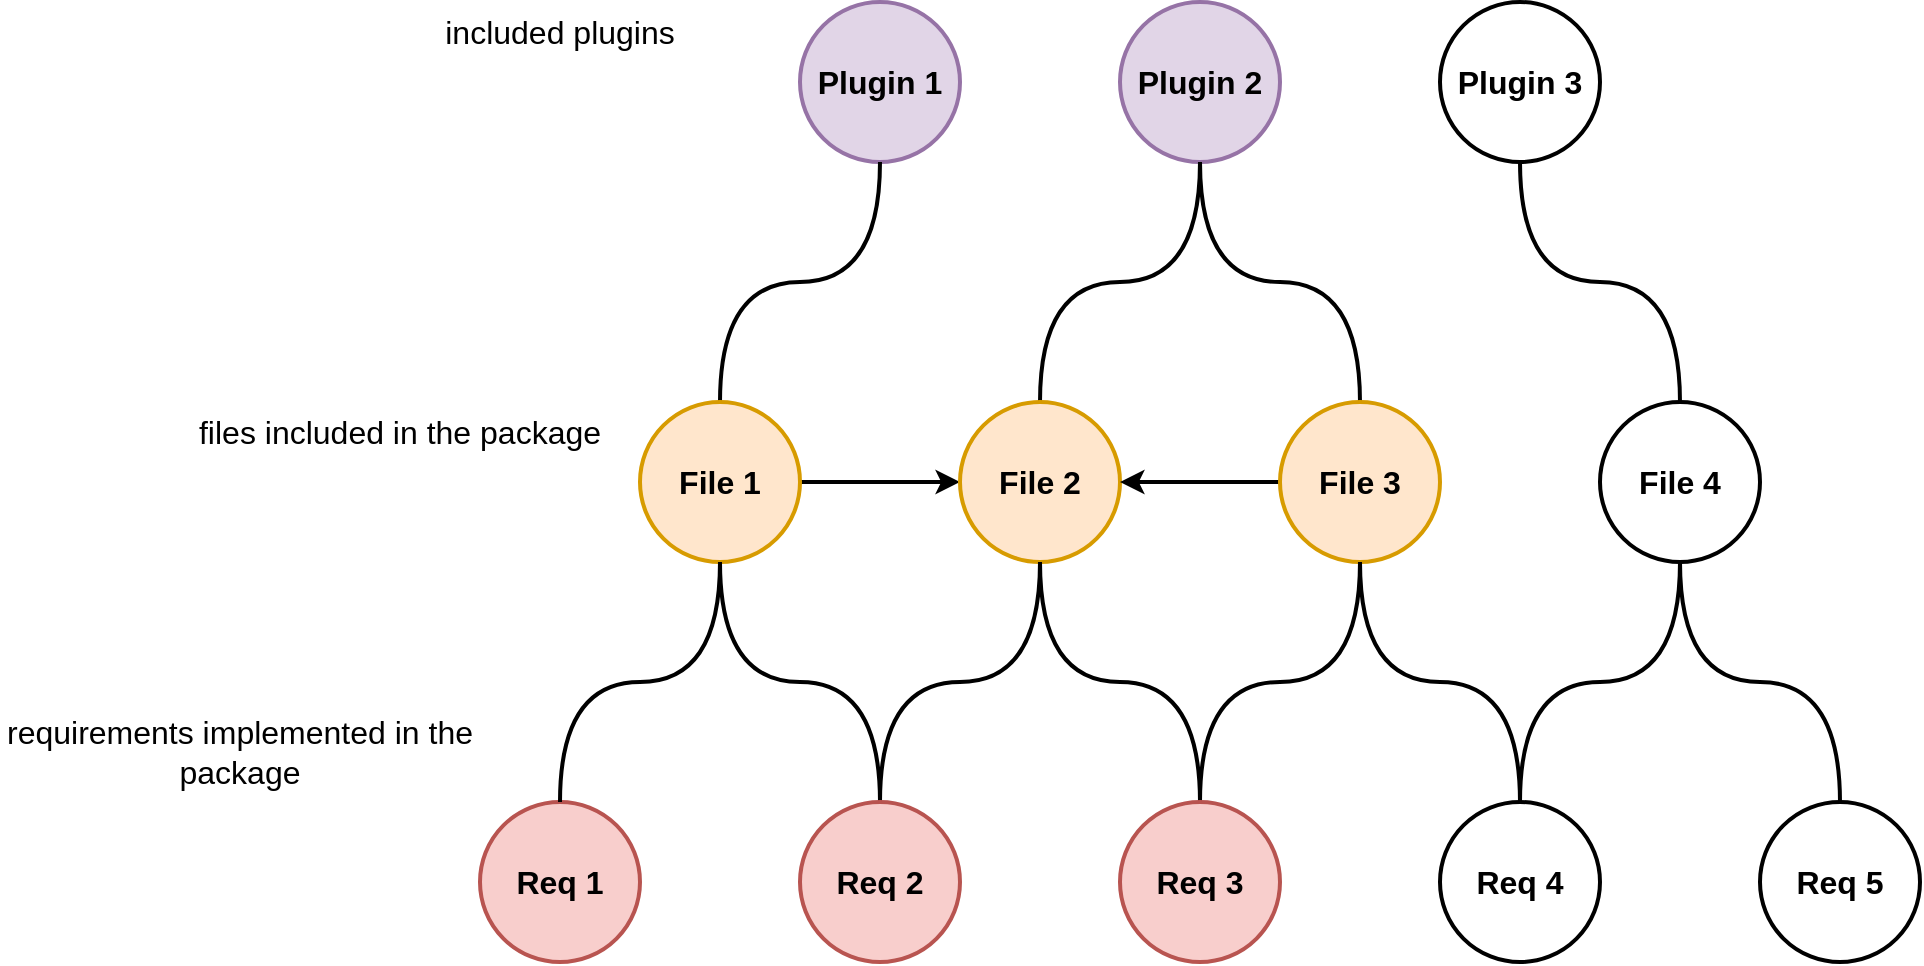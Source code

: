 <mxfile version="26.0.9">
  <diagram name="Страница — 1" id="9p0QI68jBKPmT8K-l8in">
    <mxGraphModel dx="2261" dy="844" grid="1" gridSize="10" guides="1" tooltips="1" connect="1" arrows="1" fold="1" page="1" pageScale="1" pageWidth="827" pageHeight="1169" math="1" shadow="0">
      <root>
        <mxCell id="0" />
        <mxCell id="1" parent="0" />
        <mxCell id="xRNSuGFzqD08a6uNSY0O-1" value="Plugin 1" style="ellipse;whiteSpace=wrap;html=1;aspect=fixed;strokeWidth=2;fontSize=16;fontStyle=1;fillColor=#e1d5e7;strokeColor=#9673a6;" parent="1" vertex="1">
          <mxGeometry x="120" y="200" width="80" height="80" as="geometry" />
        </mxCell>
        <mxCell id="xRNSuGFzqD08a6uNSY0O-2" value="Plugin&amp;nbsp;2" style="ellipse;whiteSpace=wrap;html=1;aspect=fixed;strokeWidth=2;fontSize=16;fontStyle=1;fillColor=#e1d5e7;strokeColor=#9673a6;" parent="1" vertex="1">
          <mxGeometry x="280" y="200" width="80" height="80" as="geometry" />
        </mxCell>
        <mxCell id="xRNSuGFzqD08a6uNSY0O-3" value="Plugin&amp;nbsp;3" style="ellipse;whiteSpace=wrap;html=1;aspect=fixed;strokeWidth=2;fontSize=16;fontStyle=1" parent="1" vertex="1">
          <mxGeometry x="440" y="200" width="80" height="80" as="geometry" />
        </mxCell>
        <mxCell id="xRNSuGFzqD08a6uNSY0O-23" style="edgeStyle=orthogonalEdgeStyle;curved=1;rounded=0;orthogonalLoop=1;jettySize=auto;html=1;exitX=0.5;exitY=0;exitDx=0;exitDy=0;entryX=0.5;entryY=1;entryDx=0;entryDy=0;endArrow=none;startFill=0;strokeWidth=2;strokeColor=#000000;" parent="1" source="xRNSuGFzqD08a6uNSY0O-4" target="xRNSuGFzqD08a6uNSY0O-1" edge="1">
          <mxGeometry relative="1" as="geometry">
            <mxPoint x="80" y="360" as="sourcePoint" />
          </mxGeometry>
        </mxCell>
        <mxCell id="xRNSuGFzqD08a6uNSY0O-39" style="edgeStyle=orthogonalEdgeStyle;curved=1;rounded=0;orthogonalLoop=1;jettySize=auto;html=1;exitX=1;exitY=0.5;exitDx=0;exitDy=0;entryX=0;entryY=0.5;entryDx=0;entryDy=0;strokeWidth=2;strokeColor=#000000;" parent="1" source="xRNSuGFzqD08a6uNSY0O-4" target="xRNSuGFzqD08a6uNSY0O-5" edge="1">
          <mxGeometry relative="1" as="geometry" />
        </mxCell>
        <mxCell id="xRNSuGFzqD08a6uNSY0O-4" value="File 1" style="ellipse;whiteSpace=wrap;html=1;aspect=fixed;strokeWidth=2;fontSize=16;fontStyle=1;fillColor=#ffe6cc;strokeColor=#d79b00;" parent="1" vertex="1">
          <mxGeometry x="40" y="400" width="80" height="80" as="geometry" />
        </mxCell>
        <mxCell id="xRNSuGFzqD08a6uNSY0O-24" style="edgeStyle=orthogonalEdgeStyle;curved=1;rounded=0;orthogonalLoop=1;jettySize=auto;html=1;exitX=0.5;exitY=0;exitDx=0;exitDy=0;entryX=0.5;entryY=1;entryDx=0;entryDy=0;endArrow=none;startFill=0;strokeWidth=2;strokeColor=#000000;" parent="1" source="xRNSuGFzqD08a6uNSY0O-5" target="xRNSuGFzqD08a6uNSY0O-2" edge="1">
          <mxGeometry relative="1" as="geometry">
            <mxPoint x="240" y="360" as="sourcePoint" />
          </mxGeometry>
        </mxCell>
        <mxCell id="xRNSuGFzqD08a6uNSY0O-5" value="File 2" style="ellipse;whiteSpace=wrap;html=1;aspect=fixed;strokeWidth=2;fontSize=16;fontStyle=1;fillColor=#ffe6cc;strokeColor=#d79b00;" parent="1" vertex="1">
          <mxGeometry x="200" y="400" width="80" height="80" as="geometry" />
        </mxCell>
        <mxCell id="xRNSuGFzqD08a6uNSY0O-25" style="edgeStyle=orthogonalEdgeStyle;curved=1;rounded=0;orthogonalLoop=1;jettySize=auto;html=1;exitX=0.5;exitY=0;exitDx=0;exitDy=0;entryX=0.5;entryY=1;entryDx=0;entryDy=0;endArrow=none;startFill=0;strokeWidth=2;strokeColor=#000000;" parent="1" source="xRNSuGFzqD08a6uNSY0O-6" target="xRNSuGFzqD08a6uNSY0O-2" edge="1">
          <mxGeometry relative="1" as="geometry">
            <mxPoint x="400" y="360" as="sourcePoint" />
          </mxGeometry>
        </mxCell>
        <mxCell id="xRNSuGFzqD08a6uNSY0O-40" style="edgeStyle=orthogonalEdgeStyle;curved=1;rounded=0;orthogonalLoop=1;jettySize=auto;html=1;exitX=0;exitY=0.5;exitDx=0;exitDy=0;entryX=1;entryY=0.5;entryDx=0;entryDy=0;strokeWidth=2;strokeColor=#000000;" parent="1" source="xRNSuGFzqD08a6uNSY0O-6" target="xRNSuGFzqD08a6uNSY0O-5" edge="1">
          <mxGeometry relative="1" as="geometry" />
        </mxCell>
        <mxCell id="xRNSuGFzqD08a6uNSY0O-6" value="File 3" style="ellipse;whiteSpace=wrap;html=1;aspect=fixed;strokeWidth=2;fontSize=16;fontStyle=1;fillColor=#ffe6cc;strokeColor=#d79b00;" parent="1" vertex="1">
          <mxGeometry x="360" y="400" width="80" height="80" as="geometry" />
        </mxCell>
        <mxCell id="xRNSuGFzqD08a6uNSY0O-26" style="edgeStyle=orthogonalEdgeStyle;curved=1;rounded=0;orthogonalLoop=1;jettySize=auto;html=1;exitX=0.5;exitY=0;exitDx=0;exitDy=0;entryX=0.5;entryY=1;entryDx=0;entryDy=0;endArrow=none;startFill=0;strokeWidth=2;strokeColor=#000000;" parent="1" source="xRNSuGFzqD08a6uNSY0O-7" target="xRNSuGFzqD08a6uNSY0O-3" edge="1">
          <mxGeometry relative="1" as="geometry">
            <mxPoint x="560" y="360" as="sourcePoint" />
          </mxGeometry>
        </mxCell>
        <mxCell id="xRNSuGFzqD08a6uNSY0O-7" value="File 4" style="ellipse;whiteSpace=wrap;html=1;aspect=fixed;strokeWidth=2;fontSize=16;fontStyle=1" parent="1" vertex="1">
          <mxGeometry x="520" y="400" width="80" height="80" as="geometry" />
        </mxCell>
        <mxCell id="xRNSuGFzqD08a6uNSY0O-8" value="Req 1" style="ellipse;whiteSpace=wrap;html=1;aspect=fixed;strokeWidth=2;fontSize=16;fontStyle=1;gradientDirection=south;fillColor=#f8cecc;strokeColor=#b85450;" parent="1" vertex="1">
          <mxGeometry x="-40" y="600" width="80" height="80" as="geometry" />
        </mxCell>
        <mxCell id="xRNSuGFzqD08a6uNSY0O-17" style="edgeStyle=orthogonalEdgeStyle;curved=1;rounded=0;orthogonalLoop=1;jettySize=auto;html=1;exitX=0.5;exitY=0;exitDx=0;exitDy=0;entryX=0.5;entryY=1;entryDx=0;entryDy=0;endArrow=none;startFill=0;strokeWidth=2;strokeColor=#000000;" parent="1" source="xRNSuGFzqD08a6uNSY0O-9" target="xRNSuGFzqD08a6uNSY0O-4" edge="1">
          <mxGeometry relative="1" as="geometry">
            <mxPoint x="80" y="520" as="targetPoint" />
          </mxGeometry>
        </mxCell>
        <mxCell id="xRNSuGFzqD08a6uNSY0O-18" style="edgeStyle=orthogonalEdgeStyle;curved=1;rounded=0;orthogonalLoop=1;jettySize=auto;html=1;exitX=0.5;exitY=0;exitDx=0;exitDy=0;entryX=0.5;entryY=1;entryDx=0;entryDy=0;endArrow=none;startFill=0;strokeWidth=2;strokeColor=#000000;" parent="1" source="xRNSuGFzqD08a6uNSY0O-9" target="xRNSuGFzqD08a6uNSY0O-5" edge="1">
          <mxGeometry relative="1" as="geometry">
            <mxPoint x="240" y="520" as="targetPoint" />
          </mxGeometry>
        </mxCell>
        <mxCell id="xRNSuGFzqD08a6uNSY0O-9" value="Req 2" style="ellipse;whiteSpace=wrap;html=1;aspect=fixed;strokeWidth=2;fontSize=16;fontStyle=1;fillColor=#f8cecc;strokeColor=#b85450;" parent="1" vertex="1">
          <mxGeometry x="120" y="600" width="80" height="80" as="geometry" />
        </mxCell>
        <mxCell id="xRNSuGFzqD08a6uNSY0O-19" style="edgeStyle=orthogonalEdgeStyle;curved=1;rounded=0;orthogonalLoop=1;jettySize=auto;html=1;exitX=0.5;exitY=0;exitDx=0;exitDy=0;entryX=0.5;entryY=1;entryDx=0;entryDy=0;endArrow=none;startFill=0;strokeWidth=2;strokeColor=#000000;" parent="1" source="xRNSuGFzqD08a6uNSY0O-10" target="xRNSuGFzqD08a6uNSY0O-5" edge="1">
          <mxGeometry relative="1" as="geometry">
            <mxPoint x="240" y="520" as="targetPoint" />
          </mxGeometry>
        </mxCell>
        <mxCell id="xRNSuGFzqD08a6uNSY0O-20" style="edgeStyle=orthogonalEdgeStyle;curved=1;rounded=0;orthogonalLoop=1;jettySize=auto;html=1;exitX=0.5;exitY=0;exitDx=0;exitDy=0;entryX=0.5;entryY=1;entryDx=0;entryDy=0;endArrow=none;startFill=0;strokeWidth=2;strokeColor=#000000;" parent="1" source="xRNSuGFzqD08a6uNSY0O-10" target="xRNSuGFzqD08a6uNSY0O-6" edge="1">
          <mxGeometry relative="1" as="geometry">
            <mxPoint x="400" y="520" as="targetPoint" />
          </mxGeometry>
        </mxCell>
        <mxCell id="xRNSuGFzqD08a6uNSY0O-10" value="Req 3" style="ellipse;whiteSpace=wrap;html=1;aspect=fixed;strokeWidth=2;fontSize=16;fontStyle=1;fillColor=#f8cecc;strokeColor=#b85450;" parent="1" vertex="1">
          <mxGeometry x="280" y="600" width="80" height="80" as="geometry" />
        </mxCell>
        <mxCell id="xRNSuGFzqD08a6uNSY0O-21" style="edgeStyle=orthogonalEdgeStyle;curved=1;rounded=0;orthogonalLoop=1;jettySize=auto;html=1;exitX=0.5;exitY=0;exitDx=0;exitDy=0;entryX=0.5;entryY=1;entryDx=0;entryDy=0;endArrow=none;startFill=0;strokeWidth=2;strokeColor=#000000;" parent="1" source="xRNSuGFzqD08a6uNSY0O-11" target="xRNSuGFzqD08a6uNSY0O-6" edge="1">
          <mxGeometry relative="1" as="geometry">
            <mxPoint x="400" y="520" as="targetPoint" />
          </mxGeometry>
        </mxCell>
        <mxCell id="-2oWbkMC98u7g9xgPzwJ-1" style="edgeStyle=orthogonalEdgeStyle;curved=1;rounded=0;orthogonalLoop=1;jettySize=auto;html=1;exitX=0.5;exitY=0;exitDx=0;exitDy=0;entryX=0.5;entryY=1;entryDx=0;entryDy=0;endArrow=none;endFill=0;strokeWidth=2;" parent="1" source="xRNSuGFzqD08a6uNSY0O-11" target="xRNSuGFzqD08a6uNSY0O-7" edge="1">
          <mxGeometry relative="1" as="geometry" />
        </mxCell>
        <mxCell id="xRNSuGFzqD08a6uNSY0O-11" value="Req 4" style="ellipse;whiteSpace=wrap;html=1;aspect=fixed;strokeWidth=2;fontSize=16;fontStyle=1" parent="1" vertex="1">
          <mxGeometry x="440" y="600" width="80" height="80" as="geometry" />
        </mxCell>
        <mxCell id="xRNSuGFzqD08a6uNSY0O-22" style="edgeStyle=orthogonalEdgeStyle;curved=1;rounded=0;orthogonalLoop=1;jettySize=auto;html=1;exitX=0.5;exitY=0;exitDx=0;exitDy=0;entryX=0.5;entryY=1;entryDx=0;entryDy=0;endArrow=none;startFill=0;strokeWidth=2;strokeColor=#000000;" parent="1" source="xRNSuGFzqD08a6uNSY0O-12" target="xRNSuGFzqD08a6uNSY0O-7" edge="1">
          <mxGeometry relative="1" as="geometry">
            <mxPoint x="560" y="520" as="targetPoint" />
          </mxGeometry>
        </mxCell>
        <mxCell id="xRNSuGFzqD08a6uNSY0O-12" value="Req 5" style="ellipse;whiteSpace=wrap;html=1;aspect=fixed;strokeWidth=2;fontSize=16;fontStyle=1" parent="1" vertex="1">
          <mxGeometry x="600" y="600" width="80" height="80" as="geometry" />
        </mxCell>
        <mxCell id="xRNSuGFzqD08a6uNSY0O-36" value="" style="edgeStyle=orthogonalEdgeStyle;curved=1;rounded=0;orthogonalLoop=1;jettySize=auto;html=1;exitX=0.5;exitY=0;exitDx=0;exitDy=0;endArrow=none;startFill=0;strokeWidth=2;strokeColor=#000000;entryX=0.5;entryY=1;entryDx=0;entryDy=0;" parent="1" source="xRNSuGFzqD08a6uNSY0O-8" target="xRNSuGFzqD08a6uNSY0O-4" edge="1">
          <mxGeometry relative="1" as="geometry">
            <mxPoint y="600" as="sourcePoint" />
            <mxPoint x="80" y="520" as="targetPoint" />
          </mxGeometry>
        </mxCell>
        <mxCell id="-2oWbkMC98u7g9xgPzwJ-10" value="included plugins" style="text;html=1;align=center;verticalAlign=middle;whiteSpace=wrap;rounded=0;fontSize=16;" parent="1" vertex="1">
          <mxGeometry x="-120" y="200" width="240" height="30" as="geometry" />
        </mxCell>
        <mxCell id="O4zzc2D4Rxeg8DwNe61z-1" value="files included in the package" style="text;html=1;align=center;verticalAlign=middle;whiteSpace=wrap;rounded=0;fontSize=16;" parent="1" vertex="1">
          <mxGeometry x="-200" y="400" width="240" height="30" as="geometry" />
        </mxCell>
        <mxCell id="O4zzc2D4Rxeg8DwNe61z-2" value="requirements implemented in the package" style="text;html=1;align=center;verticalAlign=middle;whiteSpace=wrap;rounded=0;fontSize=16;" parent="1" vertex="1">
          <mxGeometry x="-280" y="560" width="240" height="30" as="geometry" />
        </mxCell>
      </root>
    </mxGraphModel>
  </diagram>
</mxfile>

